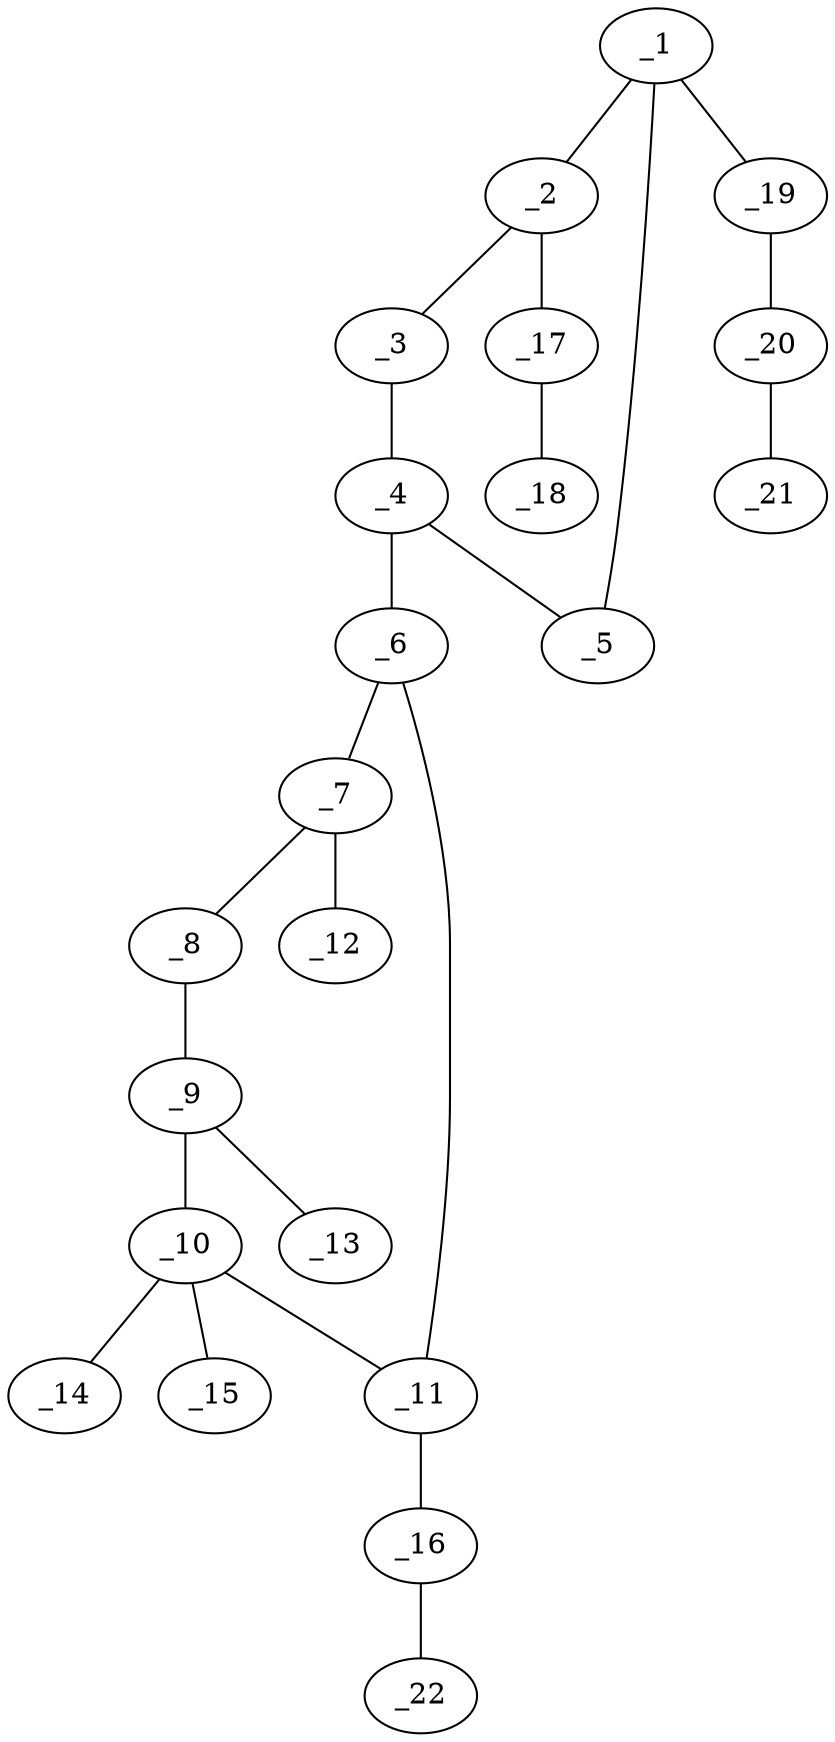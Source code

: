 graph molid637642 {
	_1	 [charge=0,
		chem=1,
		symbol="C  ",
		x="4.0981",
		y="1.4514"];
	_2	 [charge=0,
		chem=1,
		symbol="C  ",
		x="5.0981",
		y="1.4514"];
	_1 -- _2	 [valence=1];
	_5	 [charge=0,
		chem=1,
		symbol="C  ",
		x="3.7891",
		y="0.5003"];
	_1 -- _5	 [valence=1];
	_19	 [charge=0,
		chem=4,
		symbol="N  ",
		x="3.5103",
		y="2.2604"];
	_1 -- _19	 [valence=1];
	_3	 [charge=0,
		chem=2,
		symbol="O  ",
		x="5.4071",
		y="0.5003"];
	_2 -- _3	 [valence=1];
	_17	 [charge=0,
		chem=1,
		symbol="C  ",
		x="5.6859",
		y="2.2604"];
	_2 -- _17	 [valence=1];
	_4	 [charge=0,
		chem=1,
		symbol="C  ",
		x="4.5981",
		y="-0.0875"];
	_3 -- _4	 [valence=1];
	_4 -- _5	 [valence=1];
	_6	 [charge=0,
		chem=4,
		symbol="N  ",
		x="4.5981",
		y="-1.0875"];
	_4 -- _6	 [valence=1];
	_7	 [charge=0,
		chem=1,
		symbol="C  ",
		x="5.4641",
		y="-1.5875"];
	_6 -- _7	 [valence=1];
	_11	 [charge=0,
		chem=1,
		symbol="C  ",
		x="3.7321",
		y="-1.5875"];
	_6 -- _11	 [valence=1];
	_8	 [charge=0,
		chem=4,
		symbol="N  ",
		x="5.4641",
		y="-2.5875"];
	_7 -- _8	 [valence=1];
	_12	 [charge=0,
		chem=2,
		symbol="O  ",
		x="6.3301",
		y="-1.0875"];
	_7 -- _12	 [valence=2];
	_9	 [charge=0,
		chem=1,
		symbol="C  ",
		x="4.5981",
		y="-3.0875"];
	_8 -- _9	 [valence=1];
	_10	 [charge=0,
		chem=1,
		symbol="C  ",
		x="3.732",
		y="-2.5875"];
	_9 -- _10	 [valence=1];
	_13	 [charge=0,
		chem=2,
		symbol="O  ",
		x="4.5981",
		y="-4.0875"];
	_9 -- _13	 [valence=2];
	_10 -- _11	 [valence=1];
	_14	 [charge=0,
		chem=1,
		symbol="C  ",
		x="3.232",
		y="-3.4535"];
	_10 -- _14	 [valence=1];
	_15	 [charge=0,
		chem=7,
		symbol="Cl ",
		x="2.732",
		y="-2.5875"];
	_10 -- _15	 [valence=1];
	_16	 [charge=0,
		chem=2,
		symbol="O  ",
		x="2.866",
		y="-1.0875"];
	_11 -- _16	 [valence=1];
	_22	 [charge=0,
		chem=1,
		symbol="C  ",
		x=2,
		y="-1.5875"];
	_16 -- _22	 [valence=1];
	_18	 [charge=0,
		chem=2,
		symbol="O  ",
		x="6.6804",
		y="2.1558"];
	_17 -- _18	 [valence=1];
	_20	 [charge=1,
		chem=4,
		symbol="N  ",
		x="3.917",
		y="3.1739"];
	_19 -- _20	 [valence=2];
	_21	 [charge="-1",
		chem=4,
		symbol="N  ",
		x="4.3238",
		y="4.0875"];
	_20 -- _21	 [valence=2];
}
